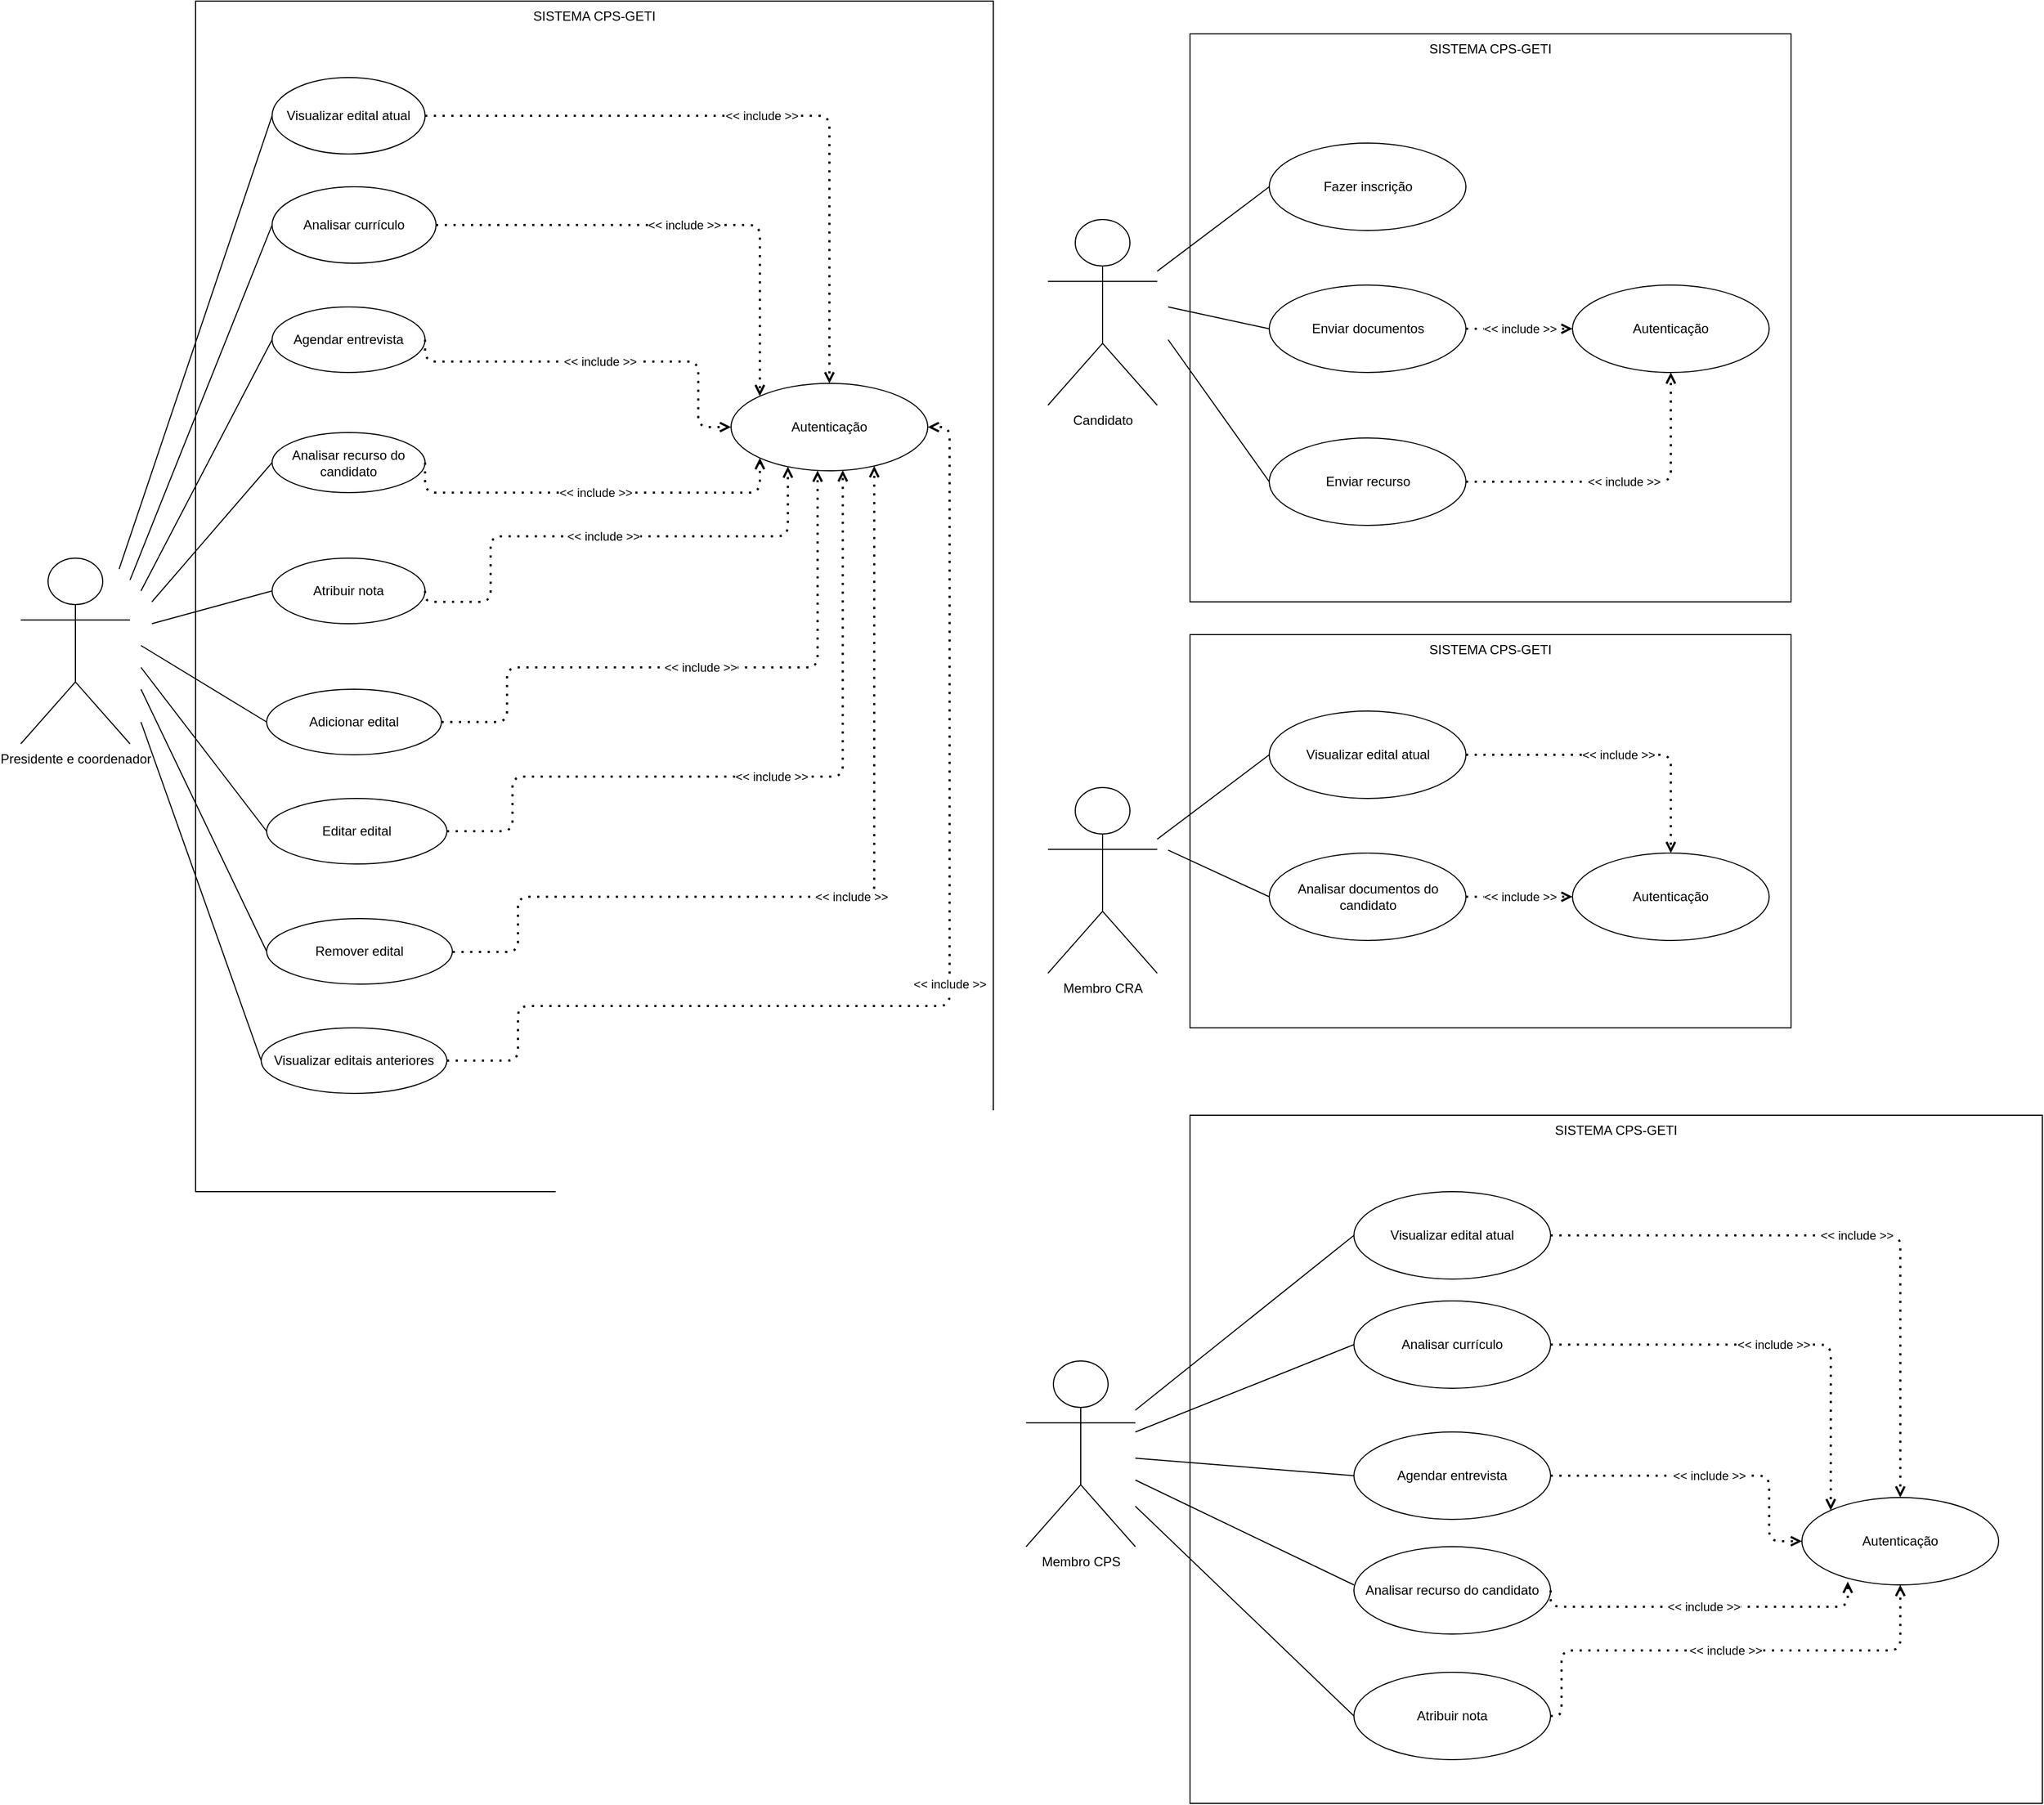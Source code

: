 <mxfile version="13.6.9" type="device"><diagram id="rCzvnhqhO2wZLILW5qiQ" name="Page-1"><mxGraphModel dx="4070" dy="2392" grid="1" gridSize="10" guides="1" tooltips="1" connect="1" arrows="1" fold="1" page="1" pageScale="1" pageWidth="850" pageHeight="1100" math="0" shadow="0"><root><mxCell id="0"/><mxCell id="1" parent="0"/><mxCell id="yppUJSTWK3-VCfPEgZEO-1" value="SISTEMA CPS-GETI" style="rounded=0;whiteSpace=wrap;html=1;verticalAlign=top;" parent="1" vertex="1"><mxGeometry x="200" y="-170" width="550" height="520" as="geometry"/></mxCell><mxCell id="yppUJSTWK3-VCfPEgZEO-41" value="&lt;div&gt;&amp;lt;&amp;lt; include &amp;gt;&amp;gt;&lt;/div&gt;" style="endArrow=open;dashed=1;html=1;dashPattern=1 3;strokeWidth=2;entryX=0;entryY=0.5;entryDx=0;entryDy=0;endFill=0;startArrow=none;startFill=0;exitX=1;exitY=0.5;exitDx=0;exitDy=0;edgeStyle=orthogonalEdgeStyle;" parent="1" source="0m-vz0XGF8hSu5z7zZMc-97" target="0m-vz0XGF8hSu5z7zZMc-96" edge="1"><mxGeometry width="50" height="50" relative="1" as="geometry"><mxPoint x="341.527" y="614.52" as="sourcePoint"/><mxPoint x="616.569" y="408.377" as="targetPoint"/></mxGeometry></mxCell><mxCell id="0m-vz0XGF8hSu5z7zZMc-3" value="Presidente e coordenador" style="shape=umlActor;verticalLabelPosition=bottom;verticalAlign=top;html=1;outlineConnect=0;" parent="1" vertex="1"><mxGeometry x="-870" y="310" width="100" height="170" as="geometry"/></mxCell><mxCell id="0m-vz0XGF8hSu5z7zZMc-94" value="Candidato" style="shape=umlActor;verticalLabelPosition=bottom;verticalAlign=top;html=1;outlineConnect=0;" parent="1" vertex="1"><mxGeometry x="70" width="100" height="170" as="geometry"/></mxCell><mxCell id="0m-vz0XGF8hSu5z7zZMc-95" value="Fazer inscrição" style="ellipse;whiteSpace=wrap;html=1;" parent="1" vertex="1"><mxGeometry x="272.5" y="-70" width="180" height="80" as="geometry"/></mxCell><mxCell id="0m-vz0XGF8hSu5z7zZMc-96" value="Autenticação" style="ellipse;whiteSpace=wrap;html=1;" parent="1" vertex="1"><mxGeometry x="550" y="60" width="180" height="80" as="geometry"/></mxCell><mxCell id="0m-vz0XGF8hSu5z7zZMc-97" value="Enviar documentos" style="ellipse;whiteSpace=wrap;html=1;" parent="1" vertex="1"><mxGeometry x="272.5" y="60" width="180" height="80" as="geometry"/></mxCell><mxCell id="0m-vz0XGF8hSu5z7zZMc-99" value="&lt;div&gt;Enviar recurso&lt;/div&gt;" style="ellipse;whiteSpace=wrap;html=1;" parent="1" vertex="1"><mxGeometry x="272.5" y="200" width="180" height="80" as="geometry"/></mxCell><mxCell id="0m-vz0XGF8hSu5z7zZMc-100" value="&lt;div&gt;&amp;lt;&amp;lt; include &amp;gt;&amp;gt;&lt;/div&gt;" style="endArrow=open;dashed=1;html=1;dashPattern=1 3;strokeWidth=2;entryX=0.5;entryY=1;entryDx=0;entryDy=0;endFill=0;startArrow=none;startFill=0;edgeStyle=orthogonalEdgeStyle;" parent="1" source="0m-vz0XGF8hSu5z7zZMc-99" target="0m-vz0XGF8hSu5z7zZMc-96" edge="1"><mxGeometry width="50" height="50" relative="1" as="geometry"><mxPoint x="462.5" y="100" as="sourcePoint"/><mxPoint x="590" y="100" as="targetPoint"/></mxGeometry></mxCell><mxCell id="0m-vz0XGF8hSu5z7zZMc-106" value="SISTEMA CPS-GETI" style="rounded=0;whiteSpace=wrap;html=1;verticalAlign=top;" parent="1" vertex="1"><mxGeometry x="200" y="380" width="550" height="360" as="geometry"/></mxCell><mxCell id="0m-vz0XGF8hSu5z7zZMc-107" value="&lt;div&gt;&amp;lt;&amp;lt; include &amp;gt;&amp;gt;&lt;/div&gt;" style="endArrow=open;dashed=1;html=1;dashPattern=1 3;strokeWidth=2;entryX=0;entryY=0.5;entryDx=0;entryDy=0;endFill=0;startArrow=none;startFill=0;exitX=1;exitY=0.5;exitDx=0;exitDy=0;edgeStyle=orthogonalEdgeStyle;" parent="1" source="0m-vz0XGF8hSu5z7zZMc-111" target="0m-vz0XGF8hSu5z7zZMc-110" edge="1"><mxGeometry width="50" height="50" relative="1" as="geometry"><mxPoint x="341.527" y="1134.52" as="sourcePoint"/><mxPoint x="616.569" y="928.377" as="targetPoint"/></mxGeometry></mxCell><mxCell id="0m-vz0XGF8hSu5z7zZMc-108" value="Membro CRA" style="shape=umlActor;verticalLabelPosition=bottom;verticalAlign=top;html=1;outlineConnect=0;" parent="1" vertex="1"><mxGeometry x="70" y="520" width="100" height="170" as="geometry"/></mxCell><mxCell id="0m-vz0XGF8hSu5z7zZMc-109" value="Visualizar edital atual" style="ellipse;whiteSpace=wrap;html=1;" parent="1" vertex="1"><mxGeometry x="272.5" y="450" width="180" height="80" as="geometry"/></mxCell><mxCell id="0m-vz0XGF8hSu5z7zZMc-110" value="Autenticação" style="ellipse;whiteSpace=wrap;html=1;" parent="1" vertex="1"><mxGeometry x="550" y="580" width="180" height="80" as="geometry"/></mxCell><mxCell id="0m-vz0XGF8hSu5z7zZMc-111" value="Analisar documentos do candidato" style="ellipse;whiteSpace=wrap;html=1;" parent="1" vertex="1"><mxGeometry x="272.5" y="580" width="180" height="80" as="geometry"/></mxCell><mxCell id="0m-vz0XGF8hSu5z7zZMc-117" value="&lt;div&gt;&amp;lt;&amp;lt; include &amp;gt;&amp;gt;&lt;/div&gt;" style="endArrow=open;dashed=1;html=1;dashPattern=1 3;strokeWidth=2;entryX=0.5;entryY=0;entryDx=0;entryDy=0;endFill=0;startArrow=none;startFill=0;exitX=1;exitY=0.5;exitDx=0;exitDy=0;edgeStyle=orthogonalEdgeStyle;" parent="1" source="0m-vz0XGF8hSu5z7zZMc-109" target="0m-vz0XGF8hSu5z7zZMc-110" edge="1"><mxGeometry width="50" height="50" relative="1" as="geometry"><mxPoint x="462.5" y="630.0" as="sourcePoint"/><mxPoint x="560.0" y="630.0" as="targetPoint"/></mxGeometry></mxCell><mxCell id="0m-vz0XGF8hSu5z7zZMc-118" value="SISTEMA CPS-GETI" style="rounded=0;whiteSpace=wrap;html=1;verticalAlign=top;" parent="1" vertex="1"><mxGeometry x="200" y="820" width="780" height="630" as="geometry"/></mxCell><mxCell id="0m-vz0XGF8hSu5z7zZMc-119" value="&lt;div&gt;&amp;lt;&amp;lt; include &amp;gt;&amp;gt;&lt;/div&gt;" style="endArrow=open;dashed=1;html=1;dashPattern=1 3;strokeWidth=2;entryX=0;entryY=0;entryDx=0;entryDy=0;endFill=0;startArrow=none;startFill=0;exitX=1;exitY=0.5;exitDx=0;exitDy=0;edgeStyle=orthogonalEdgeStyle;" parent="1" source="0m-vz0XGF8hSu5z7zZMc-123" target="0m-vz0XGF8hSu5z7zZMc-122" edge="1"><mxGeometry width="50" height="50" relative="1" as="geometry"><mxPoint x="341.527" y="1574.52" as="sourcePoint"/><mxPoint x="616.569" y="1368.377" as="targetPoint"/></mxGeometry></mxCell><mxCell id="0m-vz0XGF8hSu5z7zZMc-120" value="Membro CPS" style="shape=umlActor;verticalLabelPosition=bottom;verticalAlign=top;html=1;outlineConnect=0;" parent="1" vertex="1"><mxGeometry x="50" y="1045" width="100" height="170" as="geometry"/></mxCell><mxCell id="0m-vz0XGF8hSu5z7zZMc-121" value="Visualizar edital atual" style="ellipse;whiteSpace=wrap;html=1;" parent="1" vertex="1"><mxGeometry x="350" y="890" width="180" height="80" as="geometry"/></mxCell><mxCell id="0m-vz0XGF8hSu5z7zZMc-122" value="Autenticação" style="ellipse;whiteSpace=wrap;html=1;" parent="1" vertex="1"><mxGeometry x="760" y="1170" width="180" height="80" as="geometry"/></mxCell><mxCell id="0m-vz0XGF8hSu5z7zZMc-123" value="Analisar currículo" style="ellipse;whiteSpace=wrap;html=1;" parent="1" vertex="1"><mxGeometry x="350" y="990" width="180" height="80" as="geometry"/></mxCell><mxCell id="0m-vz0XGF8hSu5z7zZMc-125" value="" style="endArrow=none;html=1;entryX=0;entryY=0.5;entryDx=0;entryDy=0;" parent="1" source="0m-vz0XGF8hSu5z7zZMc-120" target="0m-vz0XGF8hSu5z7zZMc-123" edge="1"><mxGeometry width="50" height="50" relative="1" as="geometry"><mxPoint x="165" y="1040" as="sourcePoint"/><mxPoint x="282.5" y="940" as="targetPoint"/></mxGeometry></mxCell><mxCell id="0m-vz0XGF8hSu5z7zZMc-126" value="&lt;div&gt;&amp;lt;&amp;lt; include &amp;gt;&amp;gt;&lt;/div&gt;" style="endArrow=open;dashed=1;html=1;dashPattern=1 3;strokeWidth=2;entryX=0.5;entryY=0;entryDx=0;entryDy=0;endFill=0;startArrow=none;startFill=0;exitX=1;exitY=0.5;exitDx=0;exitDy=0;edgeStyle=orthogonalEdgeStyle;" parent="1" source="0m-vz0XGF8hSu5z7zZMc-121" target="0m-vz0XGF8hSu5z7zZMc-122" edge="1"><mxGeometry width="50" height="50" relative="1" as="geometry"><mxPoint x="462.5" y="1070.0" as="sourcePoint"/><mxPoint x="560.0" y="1070.0" as="targetPoint"/></mxGeometry></mxCell><mxCell id="I_w-aFmOyKHZOqVyl3do-1" value="Agendar entrevista" style="ellipse;whiteSpace=wrap;html=1;" parent="1" vertex="1"><mxGeometry x="350" y="1110" width="180" height="80" as="geometry"/></mxCell><mxCell id="I_w-aFmOyKHZOqVyl3do-2" value="Analisar recurso do candidato" style="ellipse;whiteSpace=wrap;html=1;" parent="1" vertex="1"><mxGeometry x="350" y="1215" width="180" height="80" as="geometry"/></mxCell><mxCell id="I_w-aFmOyKHZOqVyl3do-3" value="Atribuir nota" style="ellipse;whiteSpace=wrap;html=1;" parent="1" vertex="1"><mxGeometry x="350" y="1330" width="180" height="80" as="geometry"/></mxCell><mxCell id="I_w-aFmOyKHZOqVyl3do-4" value="" style="endArrow=none;html=1;entryX=0;entryY=0.5;entryDx=0;entryDy=0;" parent="1" source="0m-vz0XGF8hSu5z7zZMc-120" target="0m-vz0XGF8hSu5z7zZMc-121" edge="1"><mxGeometry width="50" height="50" relative="1" as="geometry"><mxPoint x="150" y="1200" as="sourcePoint"/><mxPoint x="360" y="1040" as="targetPoint"/></mxGeometry></mxCell><mxCell id="I_w-aFmOyKHZOqVyl3do-5" value="" style="endArrow=none;html=1;entryX=0;entryY=0.5;entryDx=0;entryDy=0;" parent="1" target="I_w-aFmOyKHZOqVyl3do-1" edge="1" source="0m-vz0XGF8hSu5z7zZMc-120"><mxGeometry width="50" height="50" relative="1" as="geometry"><mxPoint x="150" y="1220" as="sourcePoint"/><mxPoint x="360" y="1040" as="targetPoint"/></mxGeometry></mxCell><mxCell id="I_w-aFmOyKHZOqVyl3do-6" value="" style="endArrow=none;html=1;entryX=0;entryY=0.5;entryDx=0;entryDy=0;" parent="1" source="0m-vz0XGF8hSu5z7zZMc-120" edge="1"><mxGeometry width="50" height="50" relative="1" as="geometry"><mxPoint x="150" y="1320" as="sourcePoint"/><mxPoint x="350" y="1250" as="targetPoint"/></mxGeometry></mxCell><mxCell id="I_w-aFmOyKHZOqVyl3do-7" value="" style="endArrow=none;html=1;entryX=0;entryY=0.5;entryDx=0;entryDy=0;" parent="1" target="I_w-aFmOyKHZOqVyl3do-3" edge="1" source="0m-vz0XGF8hSu5z7zZMc-120"><mxGeometry width="50" height="50" relative="1" as="geometry"><mxPoint x="150" y="1290" as="sourcePoint"/><mxPoint x="360" y="1260" as="targetPoint"/></mxGeometry></mxCell><mxCell id="I_w-aFmOyKHZOqVyl3do-8" value="&lt;div&gt;&amp;lt;&amp;lt; include &amp;gt;&amp;gt;&lt;/div&gt;" style="endArrow=open;dashed=1;html=1;dashPattern=1 3;strokeWidth=2;entryX=0;entryY=0.5;entryDx=0;entryDy=0;endFill=0;startArrow=none;startFill=0;exitX=1;exitY=0.5;exitDx=0;exitDy=0;edgeStyle=orthogonalEdgeStyle;" parent="1" source="I_w-aFmOyKHZOqVyl3do-1" target="0m-vz0XGF8hSu5z7zZMc-122" edge="1"><mxGeometry width="50" height="50" relative="1" as="geometry"><mxPoint x="540" y="1040" as="sourcePoint"/><mxPoint x="796.36" y="1191.716" as="targetPoint"/><Array as="points"><mxPoint x="730" y="1150"/><mxPoint x="730" y="1210"/></Array></mxGeometry></mxCell><mxCell id="I_w-aFmOyKHZOqVyl3do-9" value="&lt;div&gt;&amp;lt;&amp;lt; include &amp;gt;&amp;gt;&lt;/div&gt;" style="endArrow=open;dashed=1;html=1;dashPattern=1 3;strokeWidth=2;entryX=0.233;entryY=0.963;entryDx=0;entryDy=0;endFill=0;startArrow=none;startFill=0;exitX=1;exitY=0.5;exitDx=0;exitDy=0;edgeStyle=orthogonalEdgeStyle;entryPerimeter=0;" parent="1" source="I_w-aFmOyKHZOqVyl3do-2" target="0m-vz0XGF8hSu5z7zZMc-122" edge="1"><mxGeometry width="50" height="50" relative="1" as="geometry"><mxPoint x="525" y="1250" as="sourcePoint"/><mxPoint x="755" y="1310" as="targetPoint"/><Array as="points"><mxPoint x="530" y="1270"/><mxPoint x="802" y="1270"/></Array></mxGeometry></mxCell><mxCell id="I_w-aFmOyKHZOqVyl3do-11" value="&lt;div&gt;&amp;lt;&amp;lt; include &amp;gt;&amp;gt;&lt;/div&gt;" style="endArrow=open;dashed=1;html=1;dashPattern=1 3;strokeWidth=2;entryX=0.5;entryY=1;entryDx=0;entryDy=0;endFill=0;startArrow=none;startFill=0;exitX=1;exitY=0.5;exitDx=0;exitDy=0;edgeStyle=orthogonalEdgeStyle;" parent="1" source="I_w-aFmOyKHZOqVyl3do-3" target="0m-vz0XGF8hSu5z7zZMc-122" edge="1"><mxGeometry width="50" height="50" relative="1" as="geometry"><mxPoint x="540" y="1265" as="sourcePoint"/><mxPoint x="811.94" y="1257.04" as="targetPoint"/><Array as="points"><mxPoint x="540" y="1370"/><mxPoint x="540" y="1310"/><mxPoint x="850" y="1310"/></Array></mxGeometry></mxCell><mxCell id="I_w-aFmOyKHZOqVyl3do-12" value="SISTEMA CPS-GETI" style="rounded=0;whiteSpace=wrap;html=1;verticalAlign=top;" parent="1" vertex="1"><mxGeometry x="-710" y="-200" width="730" height="1090" as="geometry"/></mxCell><mxCell id="I_w-aFmOyKHZOqVyl3do-13" value="&lt;div&gt;&amp;lt;&amp;lt; include &amp;gt;&amp;gt;&lt;/div&gt;" style="endArrow=open;dashed=1;html=1;dashPattern=1 3;strokeWidth=2;entryX=0;entryY=0;entryDx=0;entryDy=0;endFill=0;startArrow=none;startFill=0;exitX=1;exitY=0.5;exitDx=0;exitDy=0;edgeStyle=orthogonalEdgeStyle;" parent="1" source="I_w-aFmOyKHZOqVyl3do-16" target="I_w-aFmOyKHZOqVyl3do-15" edge="1"><mxGeometry width="50" height="50" relative="1" as="geometry"><mxPoint x="-638.473" y="554.52" as="sourcePoint"/><mxPoint x="-363.431" y="348.377" as="targetPoint"/></mxGeometry></mxCell><mxCell id="I_w-aFmOyKHZOqVyl3do-14" value="Visualizar edital atual" style="ellipse;whiteSpace=wrap;html=1;" parent="1" vertex="1"><mxGeometry x="-640" y="-130" width="140" height="70" as="geometry"/></mxCell><mxCell id="I_w-aFmOyKHZOqVyl3do-15" value="Autenticação" style="ellipse;whiteSpace=wrap;html=1;" parent="1" vertex="1"><mxGeometry x="-220" y="150" width="180" height="80" as="geometry"/></mxCell><mxCell id="I_w-aFmOyKHZOqVyl3do-16" value="Analisar currículo" style="ellipse;whiteSpace=wrap;html=1;" parent="1" vertex="1"><mxGeometry x="-640" y="-30" width="150" height="70" as="geometry"/></mxCell><mxCell id="I_w-aFmOyKHZOqVyl3do-17" value="&lt;div&gt;&amp;lt;&amp;lt; include &amp;gt;&amp;gt;&lt;/div&gt;" style="endArrow=open;dashed=1;html=1;dashPattern=1 3;strokeWidth=2;entryX=0.5;entryY=0;entryDx=0;entryDy=0;endFill=0;startArrow=none;startFill=0;exitX=1;exitY=0.5;exitDx=0;exitDy=0;edgeStyle=orthogonalEdgeStyle;" parent="1" source="I_w-aFmOyKHZOqVyl3do-14" target="I_w-aFmOyKHZOqVyl3do-15" edge="1"><mxGeometry width="50" height="50" relative="1" as="geometry"><mxPoint x="-517.5" y="50.0" as="sourcePoint"/><mxPoint x="-420.0" y="50.0" as="targetPoint"/></mxGeometry></mxCell><mxCell id="I_w-aFmOyKHZOqVyl3do-18" value="Agendar entrevista" style="ellipse;whiteSpace=wrap;html=1;" parent="1" vertex="1"><mxGeometry x="-640" y="80" width="140" height="60" as="geometry"/></mxCell><mxCell id="I_w-aFmOyKHZOqVyl3do-19" value="Analisar recurso do candidato" style="ellipse;whiteSpace=wrap;html=1;" parent="1" vertex="1"><mxGeometry x="-640" y="195" width="140" height="55" as="geometry"/></mxCell><mxCell id="I_w-aFmOyKHZOqVyl3do-20" value="Atribuir nota" style="ellipse;whiteSpace=wrap;html=1;" parent="1" vertex="1"><mxGeometry x="-640" y="310" width="140" height="60" as="geometry"/></mxCell><mxCell id="I_w-aFmOyKHZOqVyl3do-21" value="&lt;div&gt;&amp;lt;&amp;lt; include &amp;gt;&amp;gt;&lt;/div&gt;" style="endArrow=open;dashed=1;html=1;dashPattern=1 3;strokeWidth=2;entryX=0;entryY=0.5;entryDx=0;entryDy=0;endFill=0;startArrow=none;startFill=0;exitX=1;exitY=0.5;exitDx=0;exitDy=0;edgeStyle=orthogonalEdgeStyle;" parent="1" source="I_w-aFmOyKHZOqVyl3do-18" target="I_w-aFmOyKHZOqVyl3do-15" edge="1"><mxGeometry width="50" height="50" relative="1" as="geometry"><mxPoint x="-440" y="20" as="sourcePoint"/><mxPoint x="-183.64" y="171.716" as="targetPoint"/><Array as="points"><mxPoint x="-250" y="130"/><mxPoint x="-250" y="190"/></Array></mxGeometry></mxCell><mxCell id="I_w-aFmOyKHZOqVyl3do-22" value="&lt;div&gt;&amp;lt;&amp;lt; include &amp;gt;&amp;gt;&lt;/div&gt;" style="endArrow=open;dashed=1;html=1;dashPattern=1 3;strokeWidth=2;entryX=0;entryY=1;entryDx=0;entryDy=0;endFill=0;startArrow=none;startFill=0;exitX=1;exitY=0.5;exitDx=0;exitDy=0;edgeStyle=orthogonalEdgeStyle;" parent="1" source="I_w-aFmOyKHZOqVyl3do-19" target="I_w-aFmOyKHZOqVyl3do-15" edge="1"><mxGeometry width="50" height="50" relative="1" as="geometry"><mxPoint x="-455" y="230" as="sourcePoint"/><mxPoint x="-225" y="290" as="targetPoint"/><Array as="points"><mxPoint x="-500" y="250"/><mxPoint x="-194" y="250"/></Array></mxGeometry></mxCell><mxCell id="I_w-aFmOyKHZOqVyl3do-23" value="&lt;div&gt;&amp;lt;&amp;lt; include &amp;gt;&amp;gt;&lt;/div&gt;" style="endArrow=open;dashed=1;html=1;dashPattern=1 3;strokeWidth=2;endFill=0;startArrow=none;startFill=0;exitX=1;exitY=0.5;exitDx=0;exitDy=0;edgeStyle=orthogonalEdgeStyle;entryX=0.288;entryY=0.951;entryDx=0;entryDy=0;entryPerimeter=0;" parent="1" source="I_w-aFmOyKHZOqVyl3do-20" target="I_w-aFmOyKHZOqVyl3do-15" edge="1"><mxGeometry width="50" height="50" relative="1" as="geometry"><mxPoint x="-440" y="245" as="sourcePoint"/><mxPoint x="-168.06" y="237.04" as="targetPoint"/><Array as="points"><mxPoint x="-500" y="350"/><mxPoint x="-440" y="350"/><mxPoint x="-440" y="290"/><mxPoint x="-168" y="290"/><mxPoint x="-168" y="226"/></Array></mxGeometry></mxCell><mxCell id="I_w-aFmOyKHZOqVyl3do-24" value="Adicionar edital" style="ellipse;whiteSpace=wrap;html=1;" parent="1" vertex="1"><mxGeometry x="-645" y="430" width="160" height="60" as="geometry"/></mxCell><mxCell id="I_w-aFmOyKHZOqVyl3do-25" value="Editar edital" style="ellipse;whiteSpace=wrap;html=1;" parent="1" vertex="1"><mxGeometry x="-645" y="530" width="165" height="60" as="geometry"/></mxCell><mxCell id="I_w-aFmOyKHZOqVyl3do-27" value="Remover edital" style="ellipse;whiteSpace=wrap;html=1;" parent="1" vertex="1"><mxGeometry x="-645" y="640" width="170" height="60" as="geometry"/></mxCell><mxCell id="I_w-aFmOyKHZOqVyl3do-28" value="&lt;div&gt;&amp;lt;&amp;lt; include &amp;gt;&amp;gt;&lt;/div&gt;" style="endArrow=open;dashed=1;html=1;dashPattern=1 3;strokeWidth=2;endFill=0;startArrow=none;startFill=0;exitX=1;exitY=0.5;exitDx=0;exitDy=0;edgeStyle=orthogonalEdgeStyle;entryX=0.44;entryY=0.997;entryDx=0;entryDy=0;entryPerimeter=0;" parent="1" target="I_w-aFmOyKHZOqVyl3do-15" edge="1"><mxGeometry width="50" height="50" relative="1" as="geometry"><mxPoint x="-485" y="460" as="sourcePoint"/><mxPoint x="-120" y="230" as="targetPoint"/><Array as="points"><mxPoint x="-425" y="460"/><mxPoint x="-425" y="410"/><mxPoint x="-141" y="410"/></Array></mxGeometry></mxCell><mxCell id="I_w-aFmOyKHZOqVyl3do-29" value="&lt;div&gt;&amp;lt;&amp;lt; include &amp;gt;&amp;gt;&lt;/div&gt;" style="endArrow=open;dashed=1;html=1;dashPattern=1 3;strokeWidth=2;endFill=0;startArrow=none;startFill=0;exitX=1;exitY=0.5;exitDx=0;exitDy=0;edgeStyle=orthogonalEdgeStyle;entryX=0.568;entryY=0.994;entryDx=0;entryDy=0;entryPerimeter=0;" parent="1" target="I_w-aFmOyKHZOqVyl3do-15" edge="1"><mxGeometry width="50" height="50" relative="1" as="geometry"><mxPoint x="-480" y="560" as="sourcePoint"/><mxPoint x="-115" y="330" as="targetPoint"/><Array as="points"><mxPoint x="-420" y="560"/><mxPoint x="-420" y="510"/><mxPoint x="-118" y="510"/></Array></mxGeometry></mxCell><mxCell id="I_w-aFmOyKHZOqVyl3do-30" value="&lt;div&gt;&amp;lt;&amp;lt; include &amp;gt;&amp;gt;&lt;/div&gt;" style="endArrow=open;dashed=1;html=1;dashPattern=1 3;strokeWidth=2;endFill=0;startArrow=none;startFill=0;exitX=1;exitY=0.5;exitDx=0;exitDy=0;edgeStyle=orthogonalEdgeStyle;entryX=0.728;entryY=0.946;entryDx=0;entryDy=0;entryPerimeter=0;" parent="1" target="I_w-aFmOyKHZOqVyl3do-15" edge="1"><mxGeometry width="50" height="50" relative="1" as="geometry"><mxPoint x="-474.74" y="670.48" as="sourcePoint"/><mxPoint x="-112.5" y="340" as="targetPoint"/><Array as="points"><mxPoint x="-415" y="670"/><mxPoint x="-415" y="620"/><mxPoint x="-89" y="620"/></Array></mxGeometry></mxCell><mxCell id="I_w-aFmOyKHZOqVyl3do-32" value="Visualizar editais anteriores" style="ellipse;whiteSpace=wrap;html=1;" parent="1" vertex="1"><mxGeometry x="-650" y="740" width="170" height="60" as="geometry"/></mxCell><mxCell id="I_w-aFmOyKHZOqVyl3do-34" value="&lt;div&gt;&amp;lt;&amp;lt; include &amp;gt;&amp;gt;&lt;/div&gt;" style="endArrow=open;dashed=1;html=1;dashPattern=1 3;strokeWidth=2;endFill=0;startArrow=none;startFill=0;exitX=1;exitY=0.5;exitDx=0;exitDy=0;edgeStyle=orthogonalEdgeStyle;entryX=1;entryY=0.5;entryDx=0;entryDy=0;" parent="1" target="I_w-aFmOyKHZOqVyl3do-15" edge="1" source="I_w-aFmOyKHZOqVyl3do-32"><mxGeometry width="50" height="50" relative="1" as="geometry"><mxPoint x="-475.0" y="894.8" as="sourcePoint"/><mxPoint x="-89.22" y="450.0" as="targetPoint"/><Array as="points"><mxPoint x="-415" y="770"/><mxPoint x="-415" y="720"/><mxPoint x="-20" y="720"/><mxPoint x="-20" y="190"/></Array></mxGeometry></mxCell><mxCell id="I_w-aFmOyKHZOqVyl3do-35" value="" style="endArrow=none;html=1;entryX=0;entryY=0.5;entryDx=0;entryDy=0;" parent="1" target="I_w-aFmOyKHZOqVyl3do-14" edge="1"><mxGeometry width="50" height="50" relative="1" as="geometry"><mxPoint x="-780" y="320" as="sourcePoint"/><mxPoint x="-730" y="270" as="targetPoint"/></mxGeometry></mxCell><mxCell id="I_w-aFmOyKHZOqVyl3do-36" value="" style="endArrow=none;html=1;entryX=0;entryY=0.5;entryDx=0;entryDy=0;" parent="1" target="I_w-aFmOyKHZOqVyl3do-16" edge="1"><mxGeometry width="50" height="50" relative="1" as="geometry"><mxPoint x="-770" y="330" as="sourcePoint"/><mxPoint x="-630" y="-85" as="targetPoint"/></mxGeometry></mxCell><mxCell id="I_w-aFmOyKHZOqVyl3do-37" value="" style="endArrow=none;html=1;entryX=0;entryY=0.5;entryDx=0;entryDy=0;" parent="1" target="I_w-aFmOyKHZOqVyl3do-18" edge="1"><mxGeometry width="50" height="50" relative="1" as="geometry"><mxPoint x="-760" y="340" as="sourcePoint"/><mxPoint x="-620" y="-75" as="targetPoint"/></mxGeometry></mxCell><mxCell id="I_w-aFmOyKHZOqVyl3do-38" value="" style="endArrow=none;html=1;entryX=0;entryY=0.5;entryDx=0;entryDy=0;" parent="1" target="I_w-aFmOyKHZOqVyl3do-19" edge="1"><mxGeometry width="50" height="50" relative="1" as="geometry"><mxPoint x="-750" y="350" as="sourcePoint"/><mxPoint x="-610" y="-65" as="targetPoint"/></mxGeometry></mxCell><mxCell id="I_w-aFmOyKHZOqVyl3do-39" value="" style="endArrow=none;html=1;entryX=0;entryY=0.5;entryDx=0;entryDy=0;" parent="1" target="I_w-aFmOyKHZOqVyl3do-20" edge="1"><mxGeometry width="50" height="50" relative="1" as="geometry"><mxPoint x="-750" y="370" as="sourcePoint"/><mxPoint x="-600" y="-55" as="targetPoint"/></mxGeometry></mxCell><mxCell id="I_w-aFmOyKHZOqVyl3do-40" value="" style="endArrow=none;html=1;entryX=0;entryY=0.5;entryDx=0;entryDy=0;" parent="1" target="I_w-aFmOyKHZOqVyl3do-24" edge="1"><mxGeometry width="50" height="50" relative="1" as="geometry"><mxPoint x="-760" y="390" as="sourcePoint"/><mxPoint x="-590" y="-45" as="targetPoint"/></mxGeometry></mxCell><mxCell id="I_w-aFmOyKHZOqVyl3do-41" value="" style="endArrow=none;html=1;entryX=0;entryY=0.5;entryDx=0;entryDy=0;" parent="1" target="I_w-aFmOyKHZOqVyl3do-25" edge="1"><mxGeometry width="50" height="50" relative="1" as="geometry"><mxPoint x="-760" y="410" as="sourcePoint"/><mxPoint x="-580" y="-35" as="targetPoint"/></mxGeometry></mxCell><mxCell id="I_w-aFmOyKHZOqVyl3do-43" value="" style="endArrow=none;html=1;entryX=0;entryY=0.5;entryDx=0;entryDy=0;" parent="1" target="I_w-aFmOyKHZOqVyl3do-27" edge="1"><mxGeometry width="50" height="50" relative="1" as="geometry"><mxPoint x="-760" y="430" as="sourcePoint"/><mxPoint x="-635.0" y="570" as="targetPoint"/></mxGeometry></mxCell><mxCell id="I_w-aFmOyKHZOqVyl3do-45" value="" style="endArrow=none;html=1;entryX=0;entryY=0.5;entryDx=0;entryDy=0;" parent="1" target="I_w-aFmOyKHZOqVyl3do-32" edge="1"><mxGeometry width="50" height="50" relative="1" as="geometry"><mxPoint x="-760" y="460" as="sourcePoint"/><mxPoint x="-615.0" y="590" as="targetPoint"/></mxGeometry></mxCell><mxCell id="I_w-aFmOyKHZOqVyl3do-48" value="" style="endArrow=none;html=1;entryX=0;entryY=0.5;entryDx=0;entryDy=0;" parent="1" source="0m-vz0XGF8hSu5z7zZMc-94" target="0m-vz0XGF8hSu5z7zZMc-95" edge="1"><mxGeometry width="50" height="50" relative="1" as="geometry"><mxPoint x="100" y="200" as="sourcePoint"/><mxPoint x="150" y="150" as="targetPoint"/></mxGeometry></mxCell><mxCell id="I_w-aFmOyKHZOqVyl3do-49" value="" style="endArrow=none;html=1;entryX=0;entryY=0.5;entryDx=0;entryDy=0;" parent="1" target="0m-vz0XGF8hSu5z7zZMc-97" edge="1"><mxGeometry width="50" height="50" relative="1" as="geometry"><mxPoint x="180" y="80" as="sourcePoint"/><mxPoint x="282.5" y="-20" as="targetPoint"/></mxGeometry></mxCell><mxCell id="I_w-aFmOyKHZOqVyl3do-50" value="" style="endArrow=none;html=1;entryX=0;entryY=0.5;entryDx=0;entryDy=0;" parent="1" target="0m-vz0XGF8hSu5z7zZMc-99" edge="1"><mxGeometry width="50" height="50" relative="1" as="geometry"><mxPoint x="180" y="110" as="sourcePoint"/><mxPoint x="292.5" y="-10" as="targetPoint"/></mxGeometry></mxCell><mxCell id="I_w-aFmOyKHZOqVyl3do-51" value="" style="endArrow=none;html=1;exitX=0;exitY=0.5;exitDx=0;exitDy=0;" parent="1" source="0m-vz0XGF8hSu5z7zZMc-109" target="0m-vz0XGF8hSu5z7zZMc-108" edge="1"><mxGeometry width="50" height="50" relative="1" as="geometry"><mxPoint x="170" y="450" as="sourcePoint"/><mxPoint x="262.5" y="580" as="targetPoint"/></mxGeometry></mxCell><mxCell id="I_w-aFmOyKHZOqVyl3do-52" value="" style="endArrow=none;html=1;exitX=0;exitY=0.5;exitDx=0;exitDy=0;" parent="1" source="0m-vz0XGF8hSu5z7zZMc-111" edge="1"><mxGeometry width="50" height="50" relative="1" as="geometry"><mxPoint x="282.5" y="500" as="sourcePoint"/><mxPoint x="180" y="577.295" as="targetPoint"/></mxGeometry></mxCell></root></mxGraphModel></diagram></mxfile>